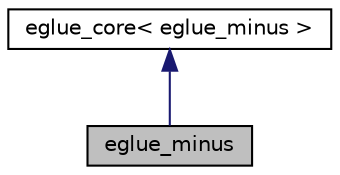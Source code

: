 digraph "eglue_minus"
{
  edge [fontname="Helvetica",fontsize="10",labelfontname="Helvetica",labelfontsize="10"];
  node [fontname="Helvetica",fontsize="10",shape=record];
  Node1 [label="eglue_minus",height=0.2,width=0.4,color="black", fillcolor="grey75", style="filled" fontcolor="black"];
  Node2 -> Node1 [dir="back",color="midnightblue",fontsize="10",style="solid",fontname="Helvetica"];
  Node2 [label="eglue_core\< eglue_minus \>",height=0.2,width=0.4,color="black", fillcolor="white", style="filled",URL="$structeglue__core.html"];
}
